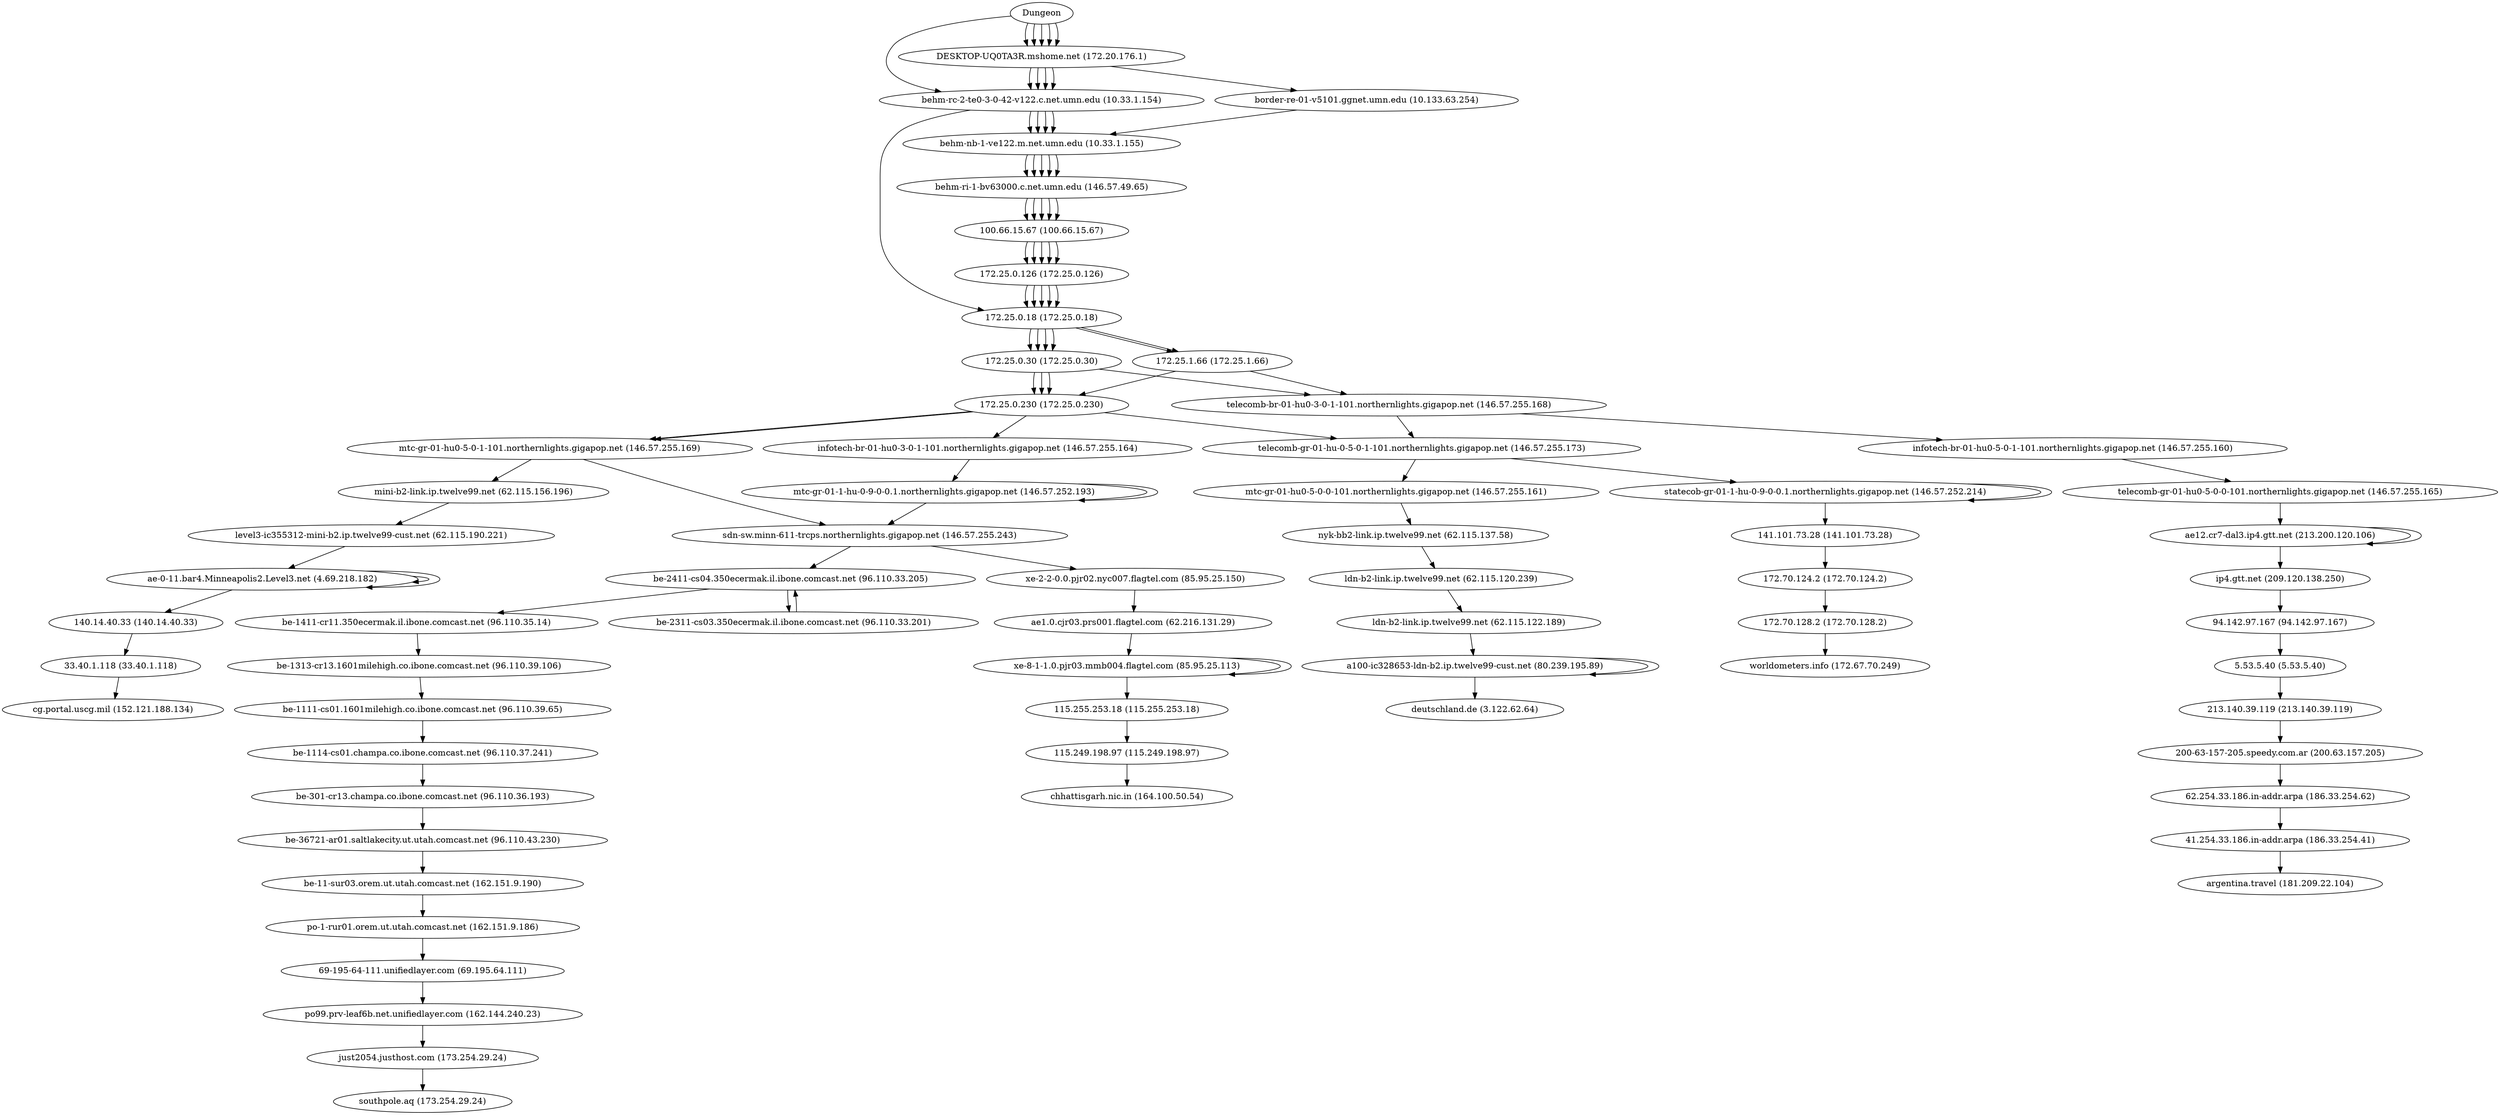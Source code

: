 digraph network {

// traceroute to southpole.aq (173.254.29.24), 60 hops max, 60 byte packets
"Dungeon" -> "DESKTOP-UQ0TA3R.mshome.net (172.20.176.1)";
"DESKTOP-UQ0TA3R.mshome.net (172.20.176.1)" -> "behm-rc-2-te0-3-0-42-v122.c.net.umn.edu (10.33.1.154)";
"behm-rc-2-te0-3-0-42-v122.c.net.umn.edu (10.33.1.154)" -> "behm-nb-1-ve122.m.net.umn.edu (10.33.1.155)";
"behm-nb-1-ve122.m.net.umn.edu (10.33.1.155)" -> "behm-ri-1-bv63000.c.net.umn.edu (146.57.49.65)";
"behm-ri-1-bv63000.c.net.umn.edu (146.57.49.65)" -> "100.66.15.67 (100.66.15.67)";
"100.66.15.67 (100.66.15.67)" -> "172.25.0.126 (172.25.0.126)";
"172.25.0.126 (172.25.0.126)" -> "172.25.0.18 (172.25.0.18)";
"172.25.0.18 (172.25.0.18)" -> "172.25.1.66 (172.25.1.66)";
"172.25.1.66 (172.25.1.66)" -> "172.25.0.230 (172.25.0.230)";
"172.25.0.230 (172.25.0.230)" -> "mtc-gr-01-hu0-5-0-1-101.northernlights.gigapop.net (146.57.255.169)";
"mtc-gr-01-hu0-5-0-1-101.northernlights.gigapop.net (146.57.255.169)" -> "sdn-sw.minn-611-trcps.northernlights.gigapop.net (146.57.255.243)";
"sdn-sw.minn-611-trcps.northernlights.gigapop.net (146.57.255.243)" -> "be-2411-cs04.350ecermak.il.ibone.comcast.net (96.110.33.205)";
"be-2411-cs04.350ecermak.il.ibone.comcast.net (96.110.33.205)" -> "be-2311-cs03.350ecermak.il.ibone.comcast.net (96.110.33.201)";
"be-2311-cs03.350ecermak.il.ibone.comcast.net (96.110.33.201)" -> "be-2411-cs04.350ecermak.il.ibone.comcast.net (96.110.33.205)";
"be-2411-cs04.350ecermak.il.ibone.comcast.net (96.110.33.205)" -> "be-1411-cr11.350ecermak.il.ibone.comcast.net (96.110.35.14)";
"be-1411-cr11.350ecermak.il.ibone.comcast.net (96.110.35.14)" -> "be-1313-cr13.1601milehigh.co.ibone.comcast.net (96.110.39.106)";
"be-1313-cr13.1601milehigh.co.ibone.comcast.net (96.110.39.106)" -> "be-1111-cs01.1601milehigh.co.ibone.comcast.net (96.110.39.65)";
"be-1111-cs01.1601milehigh.co.ibone.comcast.net (96.110.39.65)" -> "be-1114-cs01.champa.co.ibone.comcast.net (96.110.37.241)";
"be-1114-cs01.champa.co.ibone.comcast.net (96.110.37.241)" -> "be-301-cr13.champa.co.ibone.comcast.net (96.110.36.193)";
"be-301-cr13.champa.co.ibone.comcast.net (96.110.36.193)" -> "be-36721-ar01.saltlakecity.ut.utah.comcast.net (96.110.43.230)";
"be-36721-ar01.saltlakecity.ut.utah.comcast.net (96.110.43.230)" -> "be-11-sur03.orem.ut.utah.comcast.net (162.151.9.190)";
"be-11-sur03.orem.ut.utah.comcast.net (162.151.9.190)" -> "po-1-rur01.orem.ut.utah.comcast.net (162.151.9.186)";
"po-1-rur01.orem.ut.utah.comcast.net (162.151.9.186)" -> "69-195-64-111.unifiedlayer.com (69.195.64.111)";
"69-195-64-111.unifiedlayer.com (69.195.64.111)" -> "po99.prv-leaf6b.net.unifiedlayer.com (162.144.240.23)";
"po99.prv-leaf6b.net.unifiedlayer.com (162.144.240.23)" -> "just2054.justhost.com (173.254.29.24)";
"just2054.justhost.com (173.254.29.24)" -> "southpole.aq (173.254.29.24)";

// traceroute to deutschland.de (3.122.62.64), 60 hops max, 60 byte packets
"Dungeon" -> "behm-rc-2-te0-3-0-42-v122.c.net.umn.edu (10.33.1.154)";
"behm-rc-2-te0-3-0-42-v122.c.net.umn.edu (10.33.1.154)" -> "172.25.0.18 (172.25.0.18)";
"172.25.0.18 (172.25.0.18)" -> "172.25.0.30 (172.25.0.30)";
"172.25.0.30 (172.25.0.30)" -> "172.25.0.230 (172.25.0.230)";
"172.25.0.230 (172.25.0.230)" -> "telecomb-gr-01-hu-0-5-0-1-101.northernlights.gigapop.net (146.57.255.173)";
"telecomb-gr-01-hu-0-5-0-1-101.northernlights.gigapop.net (146.57.255.173)" -> "mtc-gr-01-hu0-5-0-0-101.northernlights.gigapop.net (146.57.255.161)";
"mtc-gr-01-hu0-5-0-0-101.northernlights.gigapop.net (146.57.255.161)" -> "nyk-bb2-link.ip.twelve99.net (62.115.137.58)";
"nyk-bb2-link.ip.twelve99.net (62.115.137.58)" -> "ldn-b2-link.ip.twelve99.net (62.115.120.239)";
"ldn-b2-link.ip.twelve99.net (62.115.120.239)" -> "ldn-b2-link.ip.twelve99.net (62.115.122.189)";
"ldn-b2-link.ip.twelve99.net (62.115.122.189)" -> "a100-ic328653-ldn-b2.ip.twelve99-cust.net (80.239.195.89)";
"a100-ic328653-ldn-b2.ip.twelve99-cust.net (80.239.195.89)" -> "a100-ic328653-ldn-b2.ip.twelve99-cust.net (80.239.195.89)";
"a100-ic328653-ldn-b2.ip.twelve99-cust.net (80.239.195.89)" -> "deutschland.de (3.122.62.64)";

// traceroute to worldometers.info (172.67.70.249), 60 hops max, 60 byte packets
"Dungeon" -> "DESKTOP-UQ0TA3R.mshome.net (172.20.176.1)";
"DESKTOP-UQ0TA3R.mshome.net (172.20.176.1)" -> "border-re-01-v5101.ggnet.umn.edu (10.133.63.254)";
"border-re-01-v5101.ggnet.umn.edu (10.133.63.254)" -> "behm-nb-1-ve122.m.net.umn.edu (10.33.1.155)";
"behm-nb-1-ve122.m.net.umn.edu (10.33.1.155)" -> "behm-ri-1-bv63000.c.net.umn.edu (146.57.49.65)";
"behm-ri-1-bv63000.c.net.umn.edu (146.57.49.65)" -> "100.66.15.67 (100.66.15.67)";
"100.66.15.67 (100.66.15.67)" -> "172.25.0.126 (172.25.0.126)";
"172.25.0.126 (172.25.0.126)" -> "172.25.0.18 (172.25.0.18)";
"172.25.0.18 (172.25.0.18)" -> "172.25.1.66 (172.25.1.66)";
"172.25.1.66 (172.25.1.66)" -> "telecomb-br-01-hu0-3-0-1-101.northernlights.gigapop.net (146.57.255.168)";
"telecomb-br-01-hu0-3-0-1-101.northernlights.gigapop.net (146.57.255.168)" -> "telecomb-gr-01-hu-0-5-0-1-101.northernlights.gigapop.net (146.57.255.173)";
"telecomb-gr-01-hu-0-5-0-1-101.northernlights.gigapop.net (146.57.255.173)" -> "statecob-gr-01-1-hu-0-9-0-0.1.northernlights.gigapop.net (146.57.252.214)";
"statecob-gr-01-1-hu-0-9-0-0.1.northernlights.gigapop.net (146.57.252.214)" -> "statecob-gr-01-1-hu-0-9-0-0.1.northernlights.gigapop.net (146.57.252.214)";
"statecob-gr-01-1-hu-0-9-0-0.1.northernlights.gigapop.net (146.57.252.214)" -> "141.101.73.28 (141.101.73.28)";
"141.101.73.28 (141.101.73.28)" -> "172.70.124.2 (172.70.124.2)";
"172.70.124.2 (172.70.124.2)" -> "172.70.128.2 (172.70.128.2)";
"172.70.128.2 (172.70.128.2)" -> "worldometers.info (172.67.70.249)";

// traceroute to chhattisgarh.nic.in (164.100.50.54), 60 hops max, 60 byte packets
"Dungeon" -> "DESKTOP-UQ0TA3R.mshome.net (172.20.176.1)";
"DESKTOP-UQ0TA3R.mshome.net (172.20.176.1)" -> "behm-rc-2-te0-3-0-42-v122.c.net.umn.edu (10.33.1.154)";
"behm-rc-2-te0-3-0-42-v122.c.net.umn.edu (10.33.1.154)" -> "behm-nb-1-ve122.m.net.umn.edu (10.33.1.155)";
"behm-nb-1-ve122.m.net.umn.edu (10.33.1.155)" -> "behm-ri-1-bv63000.c.net.umn.edu (146.57.49.65)";
"behm-ri-1-bv63000.c.net.umn.edu (146.57.49.65)" -> "100.66.15.67 (100.66.15.67)";
"100.66.15.67 (100.66.15.67)" -> "172.25.0.126 (172.25.0.126)";
"172.25.0.126 (172.25.0.126)" -> "172.25.0.18 (172.25.0.18)";
"172.25.0.18 (172.25.0.18)" -> "172.25.0.30 (172.25.0.30)";
"172.25.0.30 (172.25.0.30)" -> "172.25.0.230 (172.25.0.230)";
"172.25.0.230 (172.25.0.230)" -> "infotech-br-01-hu0-3-0-1-101.northernlights.gigapop.net (146.57.255.164)";
"infotech-br-01-hu0-3-0-1-101.northernlights.gigapop.net (146.57.255.164)" -> "mtc-gr-01-1-hu-0-9-0-0.1.northernlights.gigapop.net (146.57.252.193)";
"mtc-gr-01-1-hu-0-9-0-0.1.northernlights.gigapop.net (146.57.252.193)" -> "mtc-gr-01-1-hu-0-9-0-0.1.northernlights.gigapop.net (146.57.252.193)";
"mtc-gr-01-1-hu-0-9-0-0.1.northernlights.gigapop.net (146.57.252.193)" -> "sdn-sw.minn-611-trcps.northernlights.gigapop.net (146.57.255.243)";
"sdn-sw.minn-611-trcps.northernlights.gigapop.net (146.57.255.243)" -> "xe-2-2-0.0.pjr02.nyc007.flagtel.com (85.95.25.150)";
"xe-2-2-0.0.pjr02.nyc007.flagtel.com (85.95.25.150)" -> "ae1.0.cjr03.prs001.flagtel.com (62.216.131.29)";
"ae1.0.cjr03.prs001.flagtel.com (62.216.131.29)" -> "xe-8-1-1.0.pjr03.mmb004.flagtel.com (85.95.25.113)";
"xe-8-1-1.0.pjr03.mmb004.flagtel.com (85.95.25.113)" -> "xe-8-1-1.0.pjr03.mmb004.flagtel.com (85.95.25.113)";
"xe-8-1-1.0.pjr03.mmb004.flagtel.com (85.95.25.113)" -> "115.255.253.18 (115.255.253.18)";
"115.255.253.18 (115.255.253.18)" -> "115.249.198.97 (115.249.198.97)";
"115.249.198.97 (115.249.198.97)" -> "chhattisgarh.nic.in (164.100.50.54)";

// traceroute to cg.portal.uscg.mil (152.121.188.134), 60 hops max, 60 byte packets
"Dungeon" -> "DESKTOP-UQ0TA3R.mshome.net (172.20.176.1)";
"DESKTOP-UQ0TA3R.mshome.net (172.20.176.1)" -> "behm-rc-2-te0-3-0-42-v122.c.net.umn.edu (10.33.1.154)";
"behm-rc-2-te0-3-0-42-v122.c.net.umn.edu (10.33.1.154)" -> "behm-nb-1-ve122.m.net.umn.edu (10.33.1.155)";
"behm-nb-1-ve122.m.net.umn.edu (10.33.1.155)" -> "behm-ri-1-bv63000.c.net.umn.edu (146.57.49.65)";
"behm-ri-1-bv63000.c.net.umn.edu (146.57.49.65)" -> "100.66.15.67 (100.66.15.67)";
"100.66.15.67 (100.66.15.67)" -> "172.25.0.126 (172.25.0.126)";
"172.25.0.126 (172.25.0.126)" -> "172.25.0.18 (172.25.0.18)";
"172.25.0.18 (172.25.0.18)" -> "172.25.0.30 (172.25.0.30)";
"172.25.0.30 (172.25.0.30)" -> "172.25.0.230 (172.25.0.230)";
"172.25.0.230 (172.25.0.230)" -> "mtc-gr-01-hu0-5-0-1-101.northernlights.gigapop.net (146.57.255.169)";
"mtc-gr-01-hu0-5-0-1-101.northernlights.gigapop.net (146.57.255.169)" -> "mini-b2-link.ip.twelve99.net (62.115.156.196)";
"mini-b2-link.ip.twelve99.net (62.115.156.196)" -> "level3-ic355312-mini-b2.ip.twelve99-cust.net (62.115.190.221)";
"level3-ic355312-mini-b2.ip.twelve99-cust.net (62.115.190.221)" -> "ae-0-11.bar4.Minneapolis2.Level3.net (4.69.218.182)";
"ae-0-11.bar4.Minneapolis2.Level3.net (4.69.218.182)" -> "ae-0-11.bar4.Minneapolis2.Level3.net (4.69.218.182)";
"ae-0-11.bar4.Minneapolis2.Level3.net (4.69.218.182)" -> "ae-0-11.bar4.Minneapolis2.Level3.net (4.69.218.182)";
"ae-0-11.bar4.Minneapolis2.Level3.net (4.69.218.182)" -> "140.14.40.33 (140.14.40.33)";
"140.14.40.33 (140.14.40.33)" -> "33.40.1.118 (33.40.1.118)";
"33.40.1.118 (33.40.1.118)" -> "cg.portal.uscg.mil (152.121.188.134)";

// traceroute to argentina.travel (181.209.22.104), 60 hops max, 60 byte packets
"Dungeon" -> "DESKTOP-UQ0TA3R.mshome.net (172.20.176.1)";
"DESKTOP-UQ0TA3R.mshome.net (172.20.176.1)" -> "behm-rc-2-te0-3-0-42-v122.c.net.umn.edu (10.33.1.154)";
"behm-rc-2-te0-3-0-42-v122.c.net.umn.edu (10.33.1.154)" -> "behm-nb-1-ve122.m.net.umn.edu (10.33.1.155)";
"behm-nb-1-ve122.m.net.umn.edu (10.33.1.155)" -> "behm-ri-1-bv63000.c.net.umn.edu (146.57.49.65)";
"behm-ri-1-bv63000.c.net.umn.edu (146.57.49.65)" -> "100.66.15.67 (100.66.15.67)";
"100.66.15.67 (100.66.15.67)" -> "172.25.0.126 (172.25.0.126)";
"172.25.0.126 (172.25.0.126)" -> "172.25.0.18 (172.25.0.18)";
"172.25.0.18 (172.25.0.18)" -> "172.25.0.30 (172.25.0.30)";
"172.25.0.30 (172.25.0.30)" -> "telecomb-br-01-hu0-3-0-1-101.northernlights.gigapop.net (146.57.255.168)";
"telecomb-br-01-hu0-3-0-1-101.northernlights.gigapop.net (146.57.255.168)" -> "infotech-br-01-hu0-5-0-1-101.northernlights.gigapop.net (146.57.255.160)";
"infotech-br-01-hu0-5-0-1-101.northernlights.gigapop.net (146.57.255.160)" -> "telecomb-gr-01-hu0-5-0-0-101.northernlights.gigapop.net (146.57.255.165)";
"telecomb-gr-01-hu0-5-0-0-101.northernlights.gigapop.net (146.57.255.165)" -> "ae12.cr7-dal3.ip4.gtt.net (213.200.120.106)";
"ae12.cr7-dal3.ip4.gtt.net (213.200.120.106)" -> "ae12.cr7-dal3.ip4.gtt.net (213.200.120.106)";
"ae12.cr7-dal3.ip4.gtt.net (213.200.120.106)" -> "ip4.gtt.net (209.120.138.250)";
"ip4.gtt.net (209.120.138.250)" -> "94.142.97.167 (94.142.97.167)";
"94.142.97.167 (94.142.97.167)" -> "5.53.5.40 (5.53.5.40)";
"5.53.5.40 (5.53.5.40)" -> "213.140.39.119 (213.140.39.119)";
"213.140.39.119 (213.140.39.119)" -> "200-63-157-205.speedy.com.ar (200.63.157.205)";
"200-63-157-205.speedy.com.ar (200.63.157.205)" -> "62.254.33.186.in-addr.arpa (186.33.254.62)";
"62.254.33.186.in-addr.arpa (186.33.254.62)" -> "41.254.33.186.in-addr.arpa (186.33.254.41)";
"41.254.33.186.in-addr.arpa (186.33.254.41)" -> "argentina.travel (181.209.22.104)";
}
